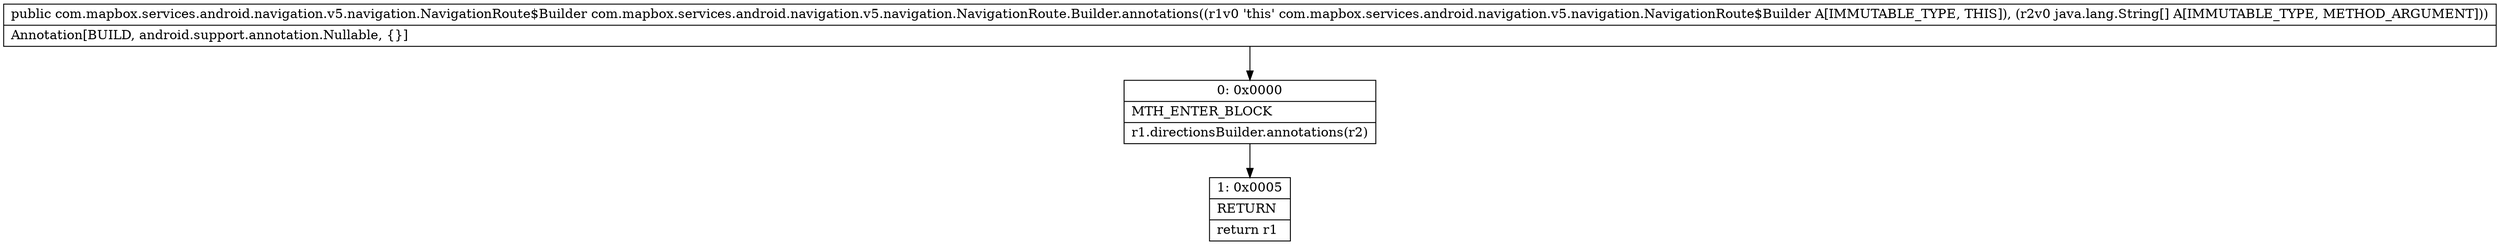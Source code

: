 digraph "CFG forcom.mapbox.services.android.navigation.v5.navigation.NavigationRoute.Builder.annotations([Ljava\/lang\/String;)Lcom\/mapbox\/services\/android\/navigation\/v5\/navigation\/NavigationRoute$Builder;" {
Node_0 [shape=record,label="{0\:\ 0x0000|MTH_ENTER_BLOCK\l|r1.directionsBuilder.annotations(r2)\l}"];
Node_1 [shape=record,label="{1\:\ 0x0005|RETURN\l|return r1\l}"];
MethodNode[shape=record,label="{public com.mapbox.services.android.navigation.v5.navigation.NavigationRoute$Builder com.mapbox.services.android.navigation.v5.navigation.NavigationRoute.Builder.annotations((r1v0 'this' com.mapbox.services.android.navigation.v5.navigation.NavigationRoute$Builder A[IMMUTABLE_TYPE, THIS]), (r2v0 java.lang.String[] A[IMMUTABLE_TYPE, METHOD_ARGUMENT]))  | Annotation[BUILD, android.support.annotation.Nullable, \{\}]\l}"];
MethodNode -> Node_0;
Node_0 -> Node_1;
}

